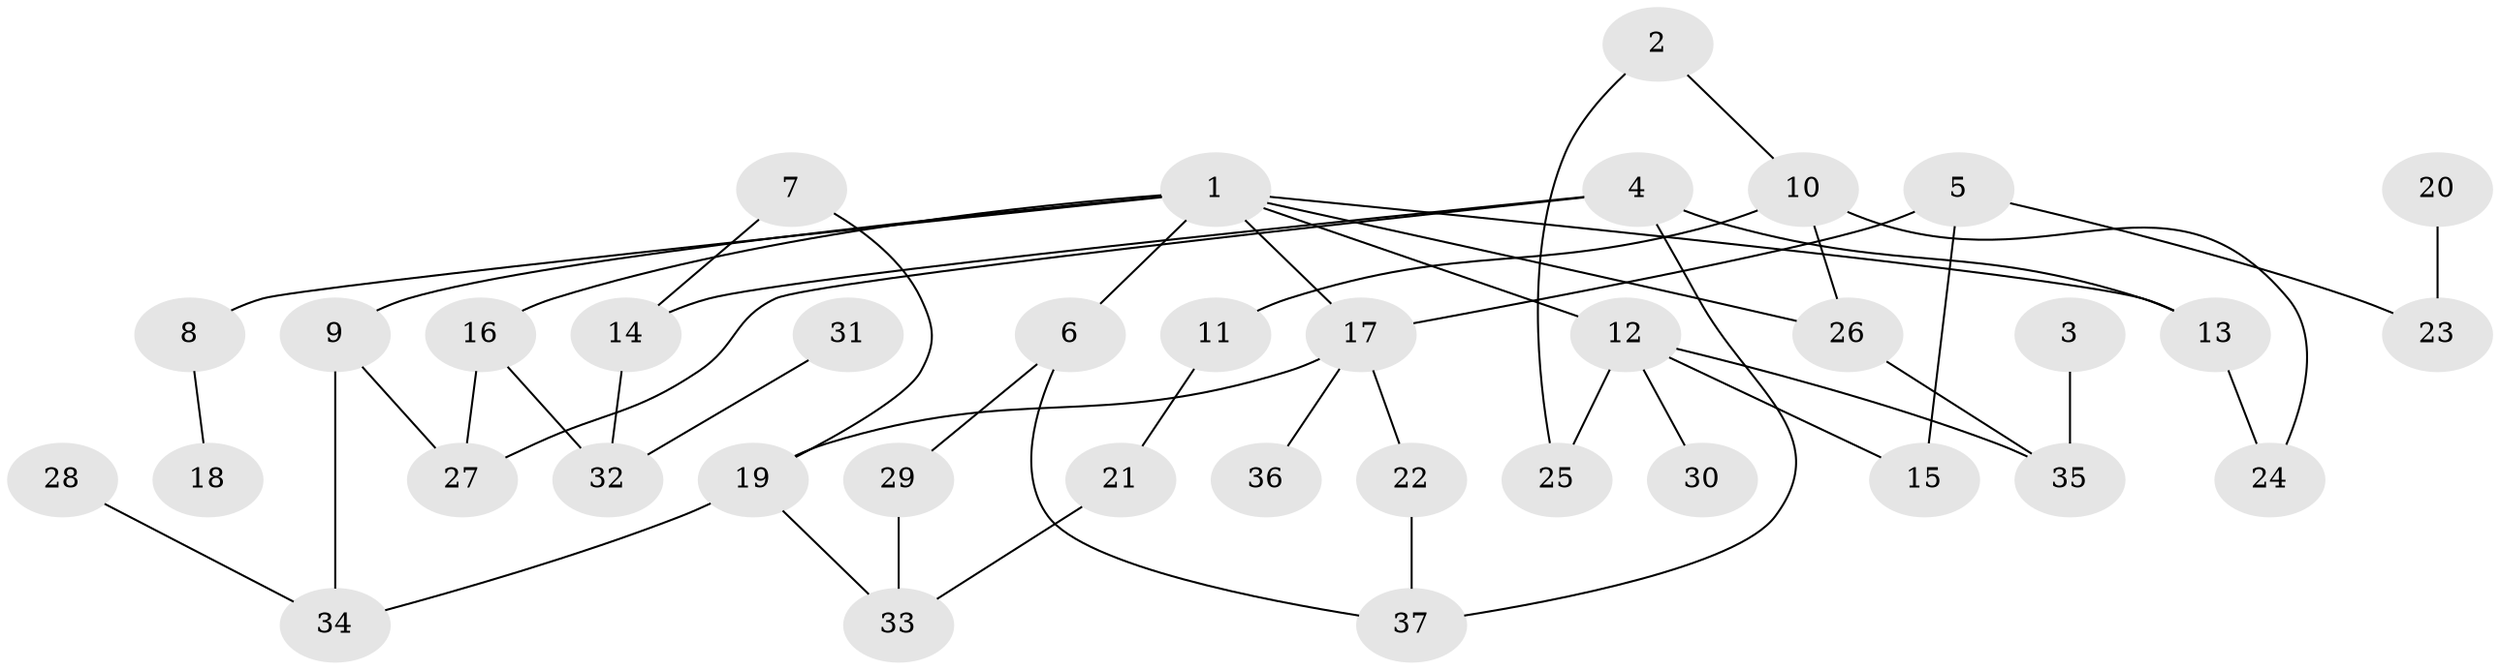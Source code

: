 // original degree distribution, {3: 0.3114754098360656, 6: 0.03278688524590164, 8: 0.01639344262295082, 4: 0.06557377049180328, 2: 0.26229508196721313, 1: 0.29508196721311475, 5: 0.01639344262295082}
// Generated by graph-tools (version 1.1) at 2025/36/03/04/25 23:36:14]
// undirected, 37 vertices, 49 edges
graph export_dot {
  node [color=gray90,style=filled];
  1;
  2;
  3;
  4;
  5;
  6;
  7;
  8;
  9;
  10;
  11;
  12;
  13;
  14;
  15;
  16;
  17;
  18;
  19;
  20;
  21;
  22;
  23;
  24;
  25;
  26;
  27;
  28;
  29;
  30;
  31;
  32;
  33;
  34;
  35;
  36;
  37;
  1 -- 6 [weight=1.0];
  1 -- 8 [weight=1.0];
  1 -- 9 [weight=1.0];
  1 -- 12 [weight=1.0];
  1 -- 13 [weight=1.0];
  1 -- 16 [weight=1.0];
  1 -- 17 [weight=1.0];
  1 -- 26 [weight=1.0];
  2 -- 10 [weight=1.0];
  2 -- 25 [weight=1.0];
  3 -- 35 [weight=1.0];
  4 -- 13 [weight=1.0];
  4 -- 14 [weight=1.0];
  4 -- 27 [weight=1.0];
  4 -- 37 [weight=1.0];
  5 -- 15 [weight=1.0];
  5 -- 17 [weight=1.0];
  5 -- 23 [weight=1.0];
  6 -- 29 [weight=1.0];
  6 -- 37 [weight=1.0];
  7 -- 14 [weight=1.0];
  7 -- 19 [weight=1.0];
  8 -- 18 [weight=1.0];
  9 -- 27 [weight=1.0];
  9 -- 34 [weight=1.0];
  10 -- 11 [weight=1.0];
  10 -- 24 [weight=1.0];
  10 -- 26 [weight=1.0];
  11 -- 21 [weight=1.0];
  12 -- 15 [weight=1.0];
  12 -- 25 [weight=1.0];
  12 -- 30 [weight=1.0];
  12 -- 35 [weight=1.0];
  13 -- 24 [weight=1.0];
  14 -- 32 [weight=1.0];
  16 -- 27 [weight=1.0];
  16 -- 32 [weight=1.0];
  17 -- 19 [weight=1.0];
  17 -- 22 [weight=1.0];
  17 -- 36 [weight=1.0];
  19 -- 33 [weight=1.0];
  19 -- 34 [weight=1.0];
  20 -- 23 [weight=1.0];
  21 -- 33 [weight=1.0];
  22 -- 37 [weight=1.0];
  26 -- 35 [weight=1.0];
  28 -- 34 [weight=1.0];
  29 -- 33 [weight=1.0];
  31 -- 32 [weight=2.0];
}
